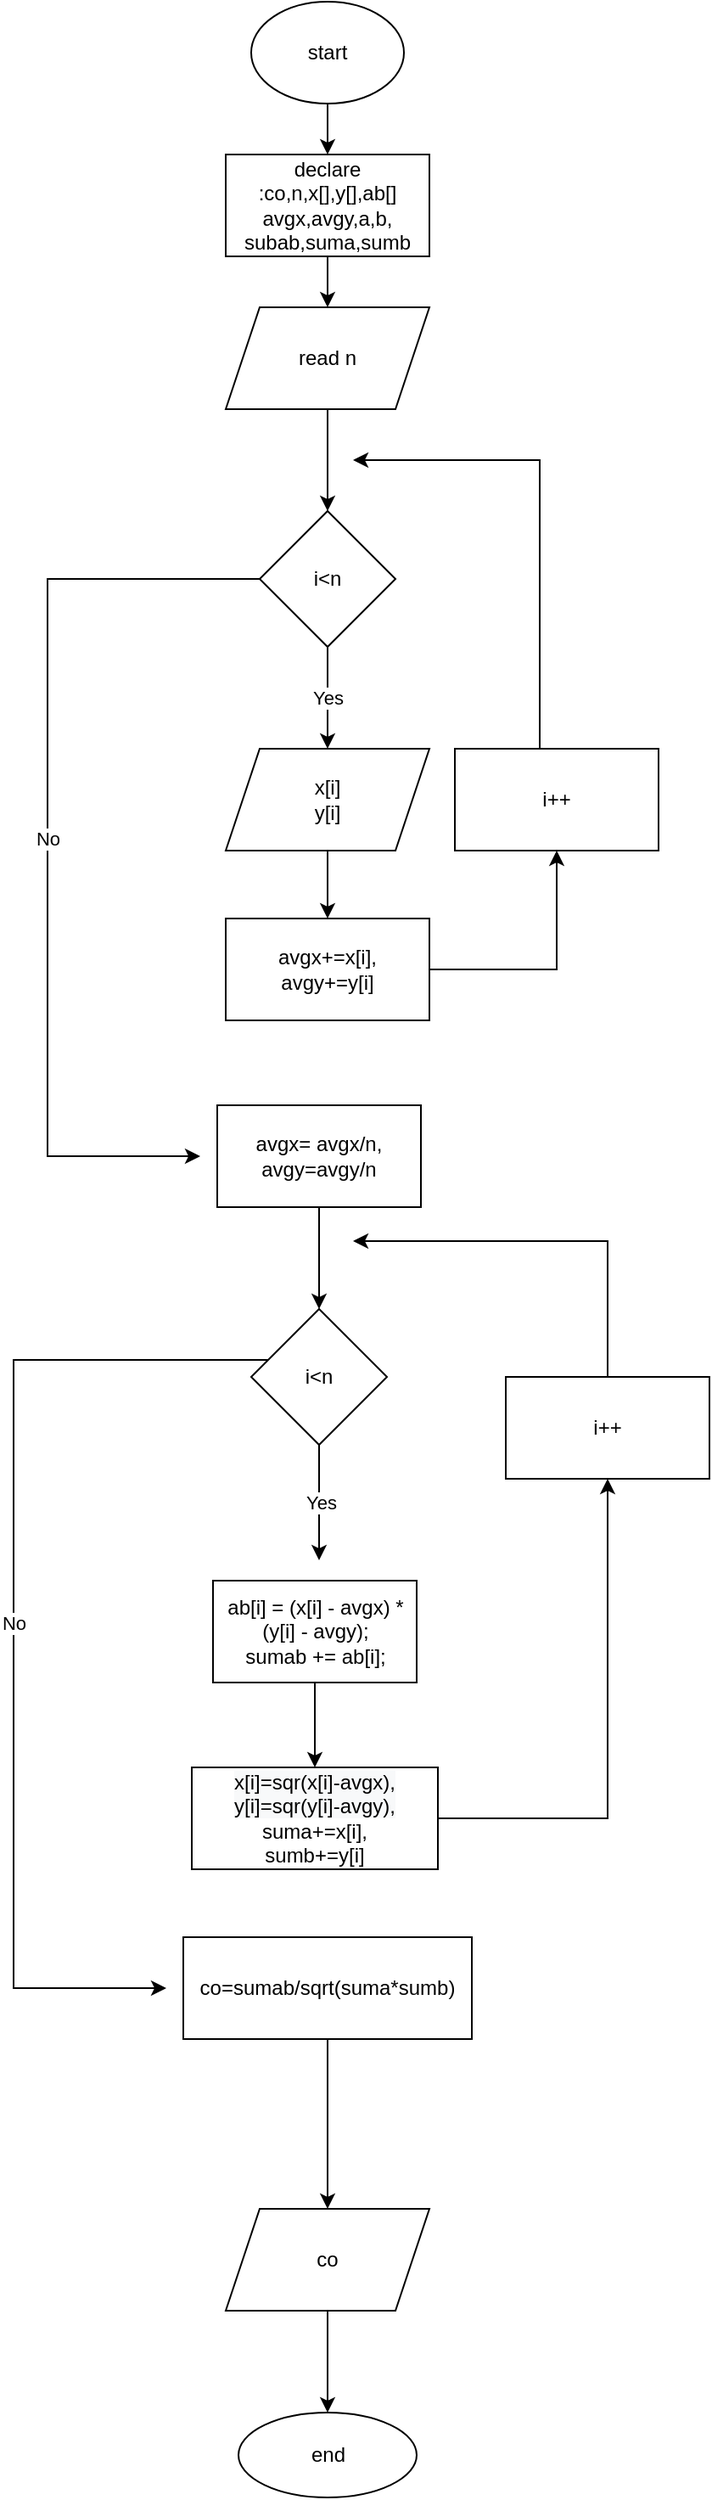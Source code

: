 <mxfile version="20.5.2" type="github">
  <diagram id="C5RBs43oDa-KdzZeNtuy" name="Page-1">
    <mxGraphModel dx="1422" dy="754" grid="1" gridSize="10" guides="1" tooltips="1" connect="1" arrows="1" fold="1" page="1" pageScale="1" pageWidth="827" pageHeight="1169" math="0" shadow="0">
      <root>
        <mxCell id="WIyWlLk6GJQsqaUBKTNV-0" />
        <mxCell id="WIyWlLk6GJQsqaUBKTNV-1" parent="WIyWlLk6GJQsqaUBKTNV-0" />
        <mxCell id="pZiopx0UELvQ2Yeu1nXy-2" value="" style="edgeStyle=orthogonalEdgeStyle;rounded=0;orthogonalLoop=1;jettySize=auto;html=1;" parent="WIyWlLk6GJQsqaUBKTNV-1" source="pZiopx0UELvQ2Yeu1nXy-0" target="pZiopx0UELvQ2Yeu1nXy-1" edge="1">
          <mxGeometry relative="1" as="geometry" />
        </mxCell>
        <mxCell id="pZiopx0UELvQ2Yeu1nXy-0" value="start" style="ellipse;whiteSpace=wrap;html=1;" parent="WIyWlLk6GJQsqaUBKTNV-1" vertex="1">
          <mxGeometry x="340" y="50" width="90" height="60" as="geometry" />
        </mxCell>
        <mxCell id="pZiopx0UELvQ2Yeu1nXy-4" value="" style="edgeStyle=orthogonalEdgeStyle;rounded=0;orthogonalLoop=1;jettySize=auto;html=1;" parent="WIyWlLk6GJQsqaUBKTNV-1" source="pZiopx0UELvQ2Yeu1nXy-1" target="pZiopx0UELvQ2Yeu1nXy-3" edge="1">
          <mxGeometry relative="1" as="geometry" />
        </mxCell>
        <mxCell id="pZiopx0UELvQ2Yeu1nXy-1" value="declare :co,n,x[],y[],ab[]&lt;br&gt;avgx,avgy,a,b,&lt;br&gt;subab,suma,sumb" style="rounded=0;whiteSpace=wrap;html=1;" parent="WIyWlLk6GJQsqaUBKTNV-1" vertex="1">
          <mxGeometry x="325" y="140" width="120" height="60" as="geometry" />
        </mxCell>
        <mxCell id="pZiopx0UELvQ2Yeu1nXy-6" value="" style="edgeStyle=orthogonalEdgeStyle;rounded=0;orthogonalLoop=1;jettySize=auto;html=1;" parent="WIyWlLk6GJQsqaUBKTNV-1" source="pZiopx0UELvQ2Yeu1nXy-3" target="pZiopx0UELvQ2Yeu1nXy-5" edge="1">
          <mxGeometry relative="1" as="geometry" />
        </mxCell>
        <mxCell id="pZiopx0UELvQ2Yeu1nXy-3" value="read n" style="shape=parallelogram;perimeter=parallelogramPerimeter;whiteSpace=wrap;html=1;fixedSize=1;" parent="WIyWlLk6GJQsqaUBKTNV-1" vertex="1">
          <mxGeometry x="325" y="230" width="120" height="60" as="geometry" />
        </mxCell>
        <mxCell id="pZiopx0UELvQ2Yeu1nXy-8" value="Yes" style="edgeStyle=orthogonalEdgeStyle;rounded=0;orthogonalLoop=1;jettySize=auto;html=1;" parent="WIyWlLk6GJQsqaUBKTNV-1" source="pZiopx0UELvQ2Yeu1nXy-5" target="pZiopx0UELvQ2Yeu1nXy-7" edge="1">
          <mxGeometry relative="1" as="geometry" />
        </mxCell>
        <mxCell id="pZiopx0UELvQ2Yeu1nXy-16" value="No" style="edgeStyle=orthogonalEdgeStyle;rounded=0;orthogonalLoop=1;jettySize=auto;html=1;" parent="WIyWlLk6GJQsqaUBKTNV-1" source="pZiopx0UELvQ2Yeu1nXy-5" edge="1">
          <mxGeometry relative="1" as="geometry">
            <mxPoint x="310" y="730" as="targetPoint" />
            <Array as="points">
              <mxPoint x="220" y="390" />
              <mxPoint x="220" y="730" />
            </Array>
          </mxGeometry>
        </mxCell>
        <mxCell id="pZiopx0UELvQ2Yeu1nXy-5" value="i&amp;lt;n" style="rhombus;whiteSpace=wrap;html=1;" parent="WIyWlLk6GJQsqaUBKTNV-1" vertex="1">
          <mxGeometry x="345" y="350" width="80" height="80" as="geometry" />
        </mxCell>
        <mxCell id="pZiopx0UELvQ2Yeu1nXy-10" value="" style="edgeStyle=orthogonalEdgeStyle;rounded=0;orthogonalLoop=1;jettySize=auto;html=1;" parent="WIyWlLk6GJQsqaUBKTNV-1" source="pZiopx0UELvQ2Yeu1nXy-7" target="pZiopx0UELvQ2Yeu1nXy-9" edge="1">
          <mxGeometry relative="1" as="geometry" />
        </mxCell>
        <mxCell id="pZiopx0UELvQ2Yeu1nXy-7" value="x[i]&lt;br&gt;y[i]&lt;br&gt;" style="shape=parallelogram;perimeter=parallelogramPerimeter;whiteSpace=wrap;html=1;fixedSize=1;" parent="WIyWlLk6GJQsqaUBKTNV-1" vertex="1">
          <mxGeometry x="325" y="490" width="120" height="60" as="geometry" />
        </mxCell>
        <mxCell id="pZiopx0UELvQ2Yeu1nXy-12" style="edgeStyle=orthogonalEdgeStyle;rounded=0;orthogonalLoop=1;jettySize=auto;html=1;exitX=1;exitY=0.5;exitDx=0;exitDy=0;" parent="WIyWlLk6GJQsqaUBKTNV-1" source="pZiopx0UELvQ2Yeu1nXy-9" target="pZiopx0UELvQ2Yeu1nXy-11" edge="1">
          <mxGeometry relative="1" as="geometry" />
        </mxCell>
        <mxCell id="pZiopx0UELvQ2Yeu1nXy-9" value="avgx+=x[i],&lt;br&gt;avgy+=y[i]" style="rounded=0;whiteSpace=wrap;html=1;" parent="WIyWlLk6GJQsqaUBKTNV-1" vertex="1">
          <mxGeometry x="325" y="590" width="120" height="60" as="geometry" />
        </mxCell>
        <mxCell id="pZiopx0UELvQ2Yeu1nXy-14" style="edgeStyle=orthogonalEdgeStyle;rounded=0;orthogonalLoop=1;jettySize=auto;html=1;" parent="WIyWlLk6GJQsqaUBKTNV-1" source="pZiopx0UELvQ2Yeu1nXy-11" edge="1">
          <mxGeometry relative="1" as="geometry">
            <mxPoint x="400" y="320" as="targetPoint" />
            <Array as="points">
              <mxPoint x="510" y="320" />
            </Array>
          </mxGeometry>
        </mxCell>
        <mxCell id="pZiopx0UELvQ2Yeu1nXy-11" value="i++" style="rounded=0;whiteSpace=wrap;html=1;" parent="WIyWlLk6GJQsqaUBKTNV-1" vertex="1">
          <mxGeometry x="460" y="490" width="120" height="60" as="geometry" />
        </mxCell>
        <mxCell id="pZiopx0UELvQ2Yeu1nXy-30" value="" style="edgeStyle=orthogonalEdgeStyle;rounded=0;orthogonalLoop=1;jettySize=auto;html=1;" parent="WIyWlLk6GJQsqaUBKTNV-1" source="pZiopx0UELvQ2Yeu1nXy-17" target="pZiopx0UELvQ2Yeu1nXy-22" edge="1">
          <mxGeometry relative="1" as="geometry" />
        </mxCell>
        <mxCell id="pZiopx0UELvQ2Yeu1nXy-17" value="avgx= avgx/n,&lt;br&gt;avgy=avgy/n" style="rounded=0;whiteSpace=wrap;html=1;" parent="WIyWlLk6GJQsqaUBKTNV-1" vertex="1">
          <mxGeometry x="320" y="700" width="120" height="60" as="geometry" />
        </mxCell>
        <mxCell id="pZiopx0UELvQ2Yeu1nXy-20" value="Yes" style="edgeStyle=orthogonalEdgeStyle;rounded=0;orthogonalLoop=1;jettySize=auto;html=1;" parent="WIyWlLk6GJQsqaUBKTNV-1" source="pZiopx0UELvQ2Yeu1nXy-22" edge="1">
          <mxGeometry relative="1" as="geometry">
            <mxPoint x="380" y="968" as="targetPoint" />
          </mxGeometry>
        </mxCell>
        <mxCell id="pZiopx0UELvQ2Yeu1nXy-21" value="No" style="edgeStyle=orthogonalEdgeStyle;rounded=0;orthogonalLoop=1;jettySize=auto;html=1;" parent="WIyWlLk6GJQsqaUBKTNV-1" source="pZiopx0UELvQ2Yeu1nXy-22" edge="1">
          <mxGeometry relative="1" as="geometry">
            <mxPoint x="290" y="1220" as="targetPoint" />
            <Array as="points">
              <mxPoint x="200" y="850" />
              <mxPoint x="200" y="1220" />
            </Array>
          </mxGeometry>
        </mxCell>
        <mxCell id="pZiopx0UELvQ2Yeu1nXy-22" value="i&amp;lt;n" style="rhombus;whiteSpace=wrap;html=1;" parent="WIyWlLk6GJQsqaUBKTNV-1" vertex="1">
          <mxGeometry x="340" y="820" width="80" height="80" as="geometry" />
        </mxCell>
        <mxCell id="pZiopx0UELvQ2Yeu1nXy-27" style="edgeStyle=orthogonalEdgeStyle;rounded=0;orthogonalLoop=1;jettySize=auto;html=1;" parent="WIyWlLk6GJQsqaUBKTNV-1" source="pZiopx0UELvQ2Yeu1nXy-28" edge="1">
          <mxGeometry relative="1" as="geometry">
            <mxPoint x="400" y="780" as="targetPoint" />
            <Array as="points">
              <mxPoint x="550" y="780" />
            </Array>
          </mxGeometry>
        </mxCell>
        <mxCell id="pZiopx0UELvQ2Yeu1nXy-28" value="i++" style="rounded=0;whiteSpace=wrap;html=1;" parent="WIyWlLk6GJQsqaUBKTNV-1" vertex="1">
          <mxGeometry x="490" y="860" width="120" height="60" as="geometry" />
        </mxCell>
        <mxCell id="Mpy33aup1QpFpDm_4b0i-10" value="" style="edgeStyle=orthogonalEdgeStyle;rounded=0;orthogonalLoop=1;jettySize=auto;html=1;" edge="1" parent="WIyWlLk6GJQsqaUBKTNV-1" source="pZiopx0UELvQ2Yeu1nXy-34" target="pZiopx0UELvQ2Yeu1nXy-28">
          <mxGeometry relative="1" as="geometry" />
        </mxCell>
        <mxCell id="pZiopx0UELvQ2Yeu1nXy-34" value="&lt;span style=&quot;color: rgb(0, 0, 0); font-family: Helvetica; font-size: 12px; font-style: normal; font-variant-ligatures: normal; font-variant-caps: normal; font-weight: 400; letter-spacing: normal; orphans: 2; text-align: center; text-indent: 0px; text-transform: none; widows: 2; word-spacing: 0px; -webkit-text-stroke-width: 0px; background-color: rgb(248, 249, 250); text-decoration-thickness: initial; text-decoration-style: initial; text-decoration-color: initial; float: none; display: inline !important;&quot;&gt;x[i]=sqr(x[i]-avgx),&lt;/span&gt;&lt;br style=&quot;color: rgb(0, 0, 0); font-family: Helvetica; font-size: 12px; font-style: normal; font-variant-ligatures: normal; font-variant-caps: normal; font-weight: 400; letter-spacing: normal; orphans: 2; text-align: center; text-indent: 0px; text-transform: none; widows: 2; word-spacing: 0px; -webkit-text-stroke-width: 0px; background-color: rgb(248, 249, 250); text-decoration-thickness: initial; text-decoration-style: initial; text-decoration-color: initial;&quot;&gt;&lt;span style=&quot;color: rgb(0, 0, 0); font-family: Helvetica; font-size: 12px; font-style: normal; font-variant-ligatures: normal; font-variant-caps: normal; font-weight: 400; letter-spacing: normal; orphans: 2; text-align: center; text-indent: 0px; text-transform: none; widows: 2; word-spacing: 0px; -webkit-text-stroke-width: 0px; background-color: rgb(248, 249, 250); text-decoration-thickness: initial; text-decoration-style: initial; text-decoration-color: initial; float: none; display: inline !important;&quot;&gt;y[i]=sqr(y[i]-avgy),&lt;br&gt;&lt;/span&gt;suma+=x[i],&lt;br&gt;sumb+=y[i]" style="whiteSpace=wrap;html=1;rounded=0;" parent="WIyWlLk6GJQsqaUBKTNV-1" vertex="1">
          <mxGeometry x="305" y="1090" width="145" height="60" as="geometry" />
        </mxCell>
        <mxCell id="pZiopx0UELvQ2Yeu1nXy-38" value="" style="edgeStyle=orthogonalEdgeStyle;rounded=0;orthogonalLoop=1;jettySize=auto;html=1;" parent="WIyWlLk6GJQsqaUBKTNV-1" source="pZiopx0UELvQ2Yeu1nXy-36" target="pZiopx0UELvQ2Yeu1nXy-37" edge="1">
          <mxGeometry relative="1" as="geometry" />
        </mxCell>
        <mxCell id="pZiopx0UELvQ2Yeu1nXy-36" value="co=sumab/sqrt(suma*sumb)" style="rounded=0;whiteSpace=wrap;html=1;" parent="WIyWlLk6GJQsqaUBKTNV-1" vertex="1">
          <mxGeometry x="300" y="1190" width="170" height="60" as="geometry" />
        </mxCell>
        <mxCell id="pZiopx0UELvQ2Yeu1nXy-40" value="" style="edgeStyle=orthogonalEdgeStyle;rounded=0;orthogonalLoop=1;jettySize=auto;html=1;" parent="WIyWlLk6GJQsqaUBKTNV-1" source="pZiopx0UELvQ2Yeu1nXy-37" target="pZiopx0UELvQ2Yeu1nXy-39" edge="1">
          <mxGeometry relative="1" as="geometry" />
        </mxCell>
        <mxCell id="pZiopx0UELvQ2Yeu1nXy-37" value="co" style="shape=parallelogram;perimeter=parallelogramPerimeter;whiteSpace=wrap;html=1;fixedSize=1;rounded=0;" parent="WIyWlLk6GJQsqaUBKTNV-1" vertex="1">
          <mxGeometry x="325" y="1350" width="120" height="60" as="geometry" />
        </mxCell>
        <mxCell id="pZiopx0UELvQ2Yeu1nXy-39" value="end" style="ellipse;whiteSpace=wrap;html=1;rounded=0;" parent="WIyWlLk6GJQsqaUBKTNV-1" vertex="1">
          <mxGeometry x="332.5" y="1470" width="105" height="50" as="geometry" />
        </mxCell>
        <mxCell id="Mpy33aup1QpFpDm_4b0i-8" value="" style="edgeStyle=orthogonalEdgeStyle;rounded=0;orthogonalLoop=1;jettySize=auto;html=1;" edge="1" parent="WIyWlLk6GJQsqaUBKTNV-1" source="Mpy33aup1QpFpDm_4b0i-4" target="pZiopx0UELvQ2Yeu1nXy-34">
          <mxGeometry relative="1" as="geometry" />
        </mxCell>
        <mxCell id="Mpy33aup1QpFpDm_4b0i-4" value="ab[i] = (x[i] - avgx) * (y[i] - avgy);&lt;br&gt;sumab += ab[i];" style="whiteSpace=wrap;html=1;rounded=0;" vertex="1" parent="WIyWlLk6GJQsqaUBKTNV-1">
          <mxGeometry x="317.5" y="980" width="120" height="60" as="geometry" />
        </mxCell>
      </root>
    </mxGraphModel>
  </diagram>
</mxfile>
